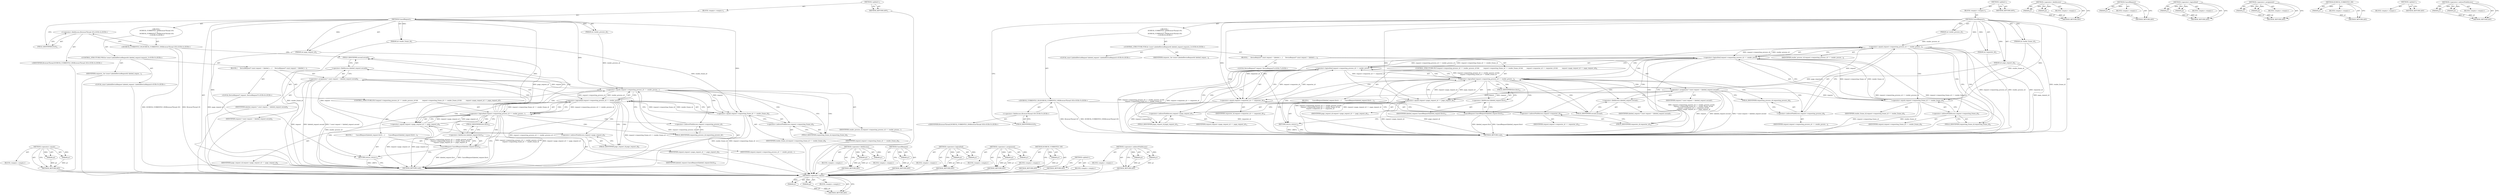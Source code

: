 digraph "&lt;operator&gt;.indirectFieldAccess" {
vulnerable_91 [label=<(METHOD,&lt;operator&gt;.equals)>];
vulnerable_92 [label=<(PARAM,p1)>];
vulnerable_93 [label=<(PARAM,p2)>];
vulnerable_94 [label=<(BLOCK,&lt;empty&gt;,&lt;empty&gt;)>];
vulnerable_95 [label=<(METHOD_RETURN,ANY)>];
vulnerable_6 [label=<(METHOD,&lt;global&gt;)<SUB>1</SUB>>];
vulnerable_7 [label=<(BLOCK,&lt;empty&gt;,&lt;empty&gt;)<SUB>1</SUB>>];
vulnerable_8 [label=<(METHOD,CancelRequest)<SUB>1</SUB>>];
vulnerable_9 [label=<(PARAM,int render_process_id)<SUB>1</SUB>>];
vulnerable_10 [label=<(PARAM,int render_frame_id)<SUB>2</SUB>>];
vulnerable_11 [label=<(PARAM,int page_request_id)<SUB>3</SUB>>];
vulnerable_12 [label="<(BLOCK,{
   DCHECK_CURRENTLY_ON(BrowserThread::IO);
  ...,{
   DCHECK_CURRENTLY_ON(BrowserThread::IO);
  ...)<SUB>3</SUB>>"];
vulnerable_13 [label="<(DCHECK_CURRENTLY_ON,DCHECK_CURRENTLY_ON(BrowserThread::IO))<SUB>4</SUB>>"];
vulnerable_14 [label="<(&lt;operator&gt;.fieldAccess,BrowserThread::IO)<SUB>4</SUB>>"];
vulnerable_15 [label="<(IDENTIFIER,BrowserThread,DCHECK_CURRENTLY_ON(BrowserThread::IO))<SUB>4</SUB>>"];
vulnerable_16 [label=<(FIELD_IDENTIFIER,IO,IO)<SUB>4</SUB>>];
vulnerable_17 [label="<(CONTROL_STRUCTURE,FOR,for (const LabeledDeviceRequest&amp; labeled_request:requests_))<SUB>5</SUB>>"];
vulnerable_18 [label=<(IDENTIFIER,requests_,for (const LabeledDeviceRequest&amp; labeled_reques...)<SUB>5</SUB>>];
vulnerable_19 [label="<(LOCAL,const LabeledDeviceRequest labeled_request: LabeledDeviceRequest)<SUB>5</SUB>>"];
vulnerable_20 [label=<(BLOCK,{
     DeviceRequest* const request = labeled_r...,{
     DeviceRequest* const request = labeled_r...)<SUB>5</SUB>>];
vulnerable_21 [label="<(LOCAL,DeviceRequest* request: DeviceRequest*)<SUB>6</SUB>>"];
vulnerable_22 [label=<(&lt;operator&gt;.assignment,* const request = labeled_request.second)<SUB>6</SUB>>];
vulnerable_23 [label=<(IDENTIFIER,request,* const request = labeled_request.second)<SUB>6</SUB>>];
vulnerable_24 [label=<(&lt;operator&gt;.fieldAccess,labeled_request.second)<SUB>6</SUB>>];
vulnerable_25 [label=<(IDENTIFIER,labeled_request,* const request = labeled_request.second)<SUB>6</SUB>>];
vulnerable_26 [label=<(FIELD_IDENTIFIER,second,second)<SUB>6</SUB>>];
vulnerable_27 [label=<(CONTROL_STRUCTURE,IF,if (request-&gt;requesting_process_id == render_process_id &amp;&amp;
         request-&gt;requesting_frame_id == render_frame_id &amp;&amp;
         request-&gt;page_request_id == page_request_id))<SUB>7</SUB>>];
vulnerable_28 [label=<(&lt;operator&gt;.logicalAnd,request-&gt;requesting_process_id == render_proces...)<SUB>7</SUB>>];
vulnerable_29 [label=<(&lt;operator&gt;.logicalAnd,request-&gt;requesting_process_id == render_proces...)<SUB>7</SUB>>];
vulnerable_30 [label=<(&lt;operator&gt;.equals,request-&gt;requesting_process_id == render_proces...)<SUB>7</SUB>>];
vulnerable_31 [label=<(&lt;operator&gt;.indirectFieldAccess,request-&gt;requesting_process_id)<SUB>7</SUB>>];
vulnerable_32 [label=<(IDENTIFIER,request,request-&gt;requesting_process_id == render_proces...)<SUB>7</SUB>>];
vulnerable_33 [label=<(FIELD_IDENTIFIER,requesting_process_id,requesting_process_id)<SUB>7</SUB>>];
vulnerable_34 [label=<(IDENTIFIER,render_process_id,request-&gt;requesting_process_id == render_proces...)<SUB>7</SUB>>];
vulnerable_35 [label=<(&lt;operator&gt;.equals,request-&gt;requesting_frame_id == render_frame_id)<SUB>8</SUB>>];
vulnerable_36 [label=<(&lt;operator&gt;.indirectFieldAccess,request-&gt;requesting_frame_id)<SUB>8</SUB>>];
vulnerable_37 [label=<(IDENTIFIER,request,request-&gt;requesting_frame_id == render_frame_id)<SUB>8</SUB>>];
vulnerable_38 [label=<(FIELD_IDENTIFIER,requesting_frame_id,requesting_frame_id)<SUB>8</SUB>>];
vulnerable_39 [label=<(IDENTIFIER,render_frame_id,request-&gt;requesting_frame_id == render_frame_id)<SUB>8</SUB>>];
vulnerable_40 [label=<(&lt;operator&gt;.equals,request-&gt;page_request_id == page_request_id)<SUB>9</SUB>>];
vulnerable_41 [label=<(&lt;operator&gt;.indirectFieldAccess,request-&gt;page_request_id)<SUB>9</SUB>>];
vulnerable_42 [label=<(IDENTIFIER,request,request-&gt;page_request_id == page_request_id)<SUB>9</SUB>>];
vulnerable_43 [label=<(FIELD_IDENTIFIER,page_request_id,page_request_id)<SUB>9</SUB>>];
vulnerable_44 [label=<(IDENTIFIER,page_request_id,request-&gt;page_request_id == page_request_id)<SUB>9</SUB>>];
vulnerable_45 [label=<(BLOCK,{
       CancelRequest(labeled_request.first);
...,{
       CancelRequest(labeled_request.first);
...)<SUB>9</SUB>>];
vulnerable_46 [label=<(CancelRequest,CancelRequest(labeled_request.first))<SUB>10</SUB>>];
vulnerable_47 [label=<(&lt;operator&gt;.fieldAccess,labeled_request.first)<SUB>10</SUB>>];
vulnerable_48 [label=<(IDENTIFIER,labeled_request,CancelRequest(labeled_request.first))<SUB>10</SUB>>];
vulnerable_49 [label=<(FIELD_IDENTIFIER,first,first)<SUB>10</SUB>>];
vulnerable_50 [label=<(RETURN,return;,return;)<SUB>11</SUB>>];
vulnerable_51 [label=<(METHOD_RETURN,void)<SUB>1</SUB>>];
vulnerable_53 [label=<(METHOD_RETURN,ANY)<SUB>1</SUB>>];
vulnerable_76 [label=<(METHOD,&lt;operator&gt;.fieldAccess)>];
vulnerable_77 [label=<(PARAM,p1)>];
vulnerable_78 [label=<(PARAM,p2)>];
vulnerable_79 [label=<(BLOCK,&lt;empty&gt;,&lt;empty&gt;)>];
vulnerable_80 [label=<(METHOD_RETURN,ANY)>];
vulnerable_101 [label=<(METHOD,CancelRequest)>];
vulnerable_102 [label=<(PARAM,p1)>];
vulnerable_103 [label=<(BLOCK,&lt;empty&gt;,&lt;empty&gt;)>];
vulnerable_104 [label=<(METHOD_RETURN,ANY)>];
vulnerable_86 [label=<(METHOD,&lt;operator&gt;.logicalAnd)>];
vulnerable_87 [label=<(PARAM,p1)>];
vulnerable_88 [label=<(PARAM,p2)>];
vulnerable_89 [label=<(BLOCK,&lt;empty&gt;,&lt;empty&gt;)>];
vulnerable_90 [label=<(METHOD_RETURN,ANY)>];
vulnerable_81 [label=<(METHOD,&lt;operator&gt;.assignment)>];
vulnerable_82 [label=<(PARAM,p1)>];
vulnerable_83 [label=<(PARAM,p2)>];
vulnerable_84 [label=<(BLOCK,&lt;empty&gt;,&lt;empty&gt;)>];
vulnerable_85 [label=<(METHOD_RETURN,ANY)>];
vulnerable_72 [label=<(METHOD,DCHECK_CURRENTLY_ON)>];
vulnerable_73 [label=<(PARAM,p1)>];
vulnerable_74 [label=<(BLOCK,&lt;empty&gt;,&lt;empty&gt;)>];
vulnerable_75 [label=<(METHOD_RETURN,ANY)>];
vulnerable_66 [label=<(METHOD,&lt;global&gt;)<SUB>1</SUB>>];
vulnerable_67 [label=<(BLOCK,&lt;empty&gt;,&lt;empty&gt;)>];
vulnerable_68 [label=<(METHOD_RETURN,ANY)>];
vulnerable_96 [label=<(METHOD,&lt;operator&gt;.indirectFieldAccess)>];
vulnerable_97 [label=<(PARAM,p1)>];
vulnerable_98 [label=<(PARAM,p2)>];
vulnerable_99 [label=<(BLOCK,&lt;empty&gt;,&lt;empty&gt;)>];
vulnerable_100 [label=<(METHOD_RETURN,ANY)>];
fixed_98 [label=<(METHOD,&lt;operator&gt;.equals)>];
fixed_99 [label=<(PARAM,p1)>];
fixed_100 [label=<(PARAM,p2)>];
fixed_101 [label=<(BLOCK,&lt;empty&gt;,&lt;empty&gt;)>];
fixed_102 [label=<(METHOD_RETURN,ANY)>];
fixed_6 [label=<(METHOD,&lt;global&gt;)<SUB>1</SUB>>];
fixed_7 [label=<(BLOCK,&lt;empty&gt;,&lt;empty&gt;)<SUB>1</SUB>>];
fixed_8 [label=<(METHOD,CancelRequest)<SUB>1</SUB>>];
fixed_9 [label=<(PARAM,int render_process_id)<SUB>1</SUB>>];
fixed_10 [label=<(PARAM,int render_frame_id)<SUB>2</SUB>>];
fixed_11 [label=<(PARAM,int requester_id)<SUB>3</SUB>>];
fixed_12 [label=<(PARAM,int page_request_id)<SUB>4</SUB>>];
fixed_13 [label="<(BLOCK,{
   DCHECK_CURRENTLY_ON(BrowserThread::IO);
  ...,{
   DCHECK_CURRENTLY_ON(BrowserThread::IO);
  ...)<SUB>4</SUB>>"];
fixed_14 [label="<(DCHECK_CURRENTLY_ON,DCHECK_CURRENTLY_ON(BrowserThread::IO))<SUB>5</SUB>>"];
fixed_15 [label="<(&lt;operator&gt;.fieldAccess,BrowserThread::IO)<SUB>5</SUB>>"];
fixed_16 [label="<(IDENTIFIER,BrowserThread,DCHECK_CURRENTLY_ON(BrowserThread::IO))<SUB>5</SUB>>"];
fixed_17 [label=<(FIELD_IDENTIFIER,IO,IO)<SUB>5</SUB>>];
fixed_18 [label="<(CONTROL_STRUCTURE,FOR,for (const LabeledDeviceRequest&amp; labeled_request:requests_))<SUB>6</SUB>>"];
fixed_19 [label=<(IDENTIFIER,requests_,for (const LabeledDeviceRequest&amp; labeled_reques...)<SUB>6</SUB>>];
fixed_20 [label="<(LOCAL,const LabeledDeviceRequest labeled_request: LabeledDeviceRequest)<SUB>6</SUB>>"];
fixed_21 [label=<(BLOCK,{
     DeviceRequest* const request = labeled_r...,{
     DeviceRequest* const request = labeled_r...)<SUB>6</SUB>>];
fixed_22 [label="<(LOCAL,DeviceRequest* request: DeviceRequest*)<SUB>7</SUB>>"];
fixed_23 [label=<(&lt;operator&gt;.assignment,* const request = labeled_request.second)<SUB>7</SUB>>];
fixed_24 [label=<(IDENTIFIER,request,* const request = labeled_request.second)<SUB>7</SUB>>];
fixed_25 [label=<(&lt;operator&gt;.fieldAccess,labeled_request.second)<SUB>7</SUB>>];
fixed_26 [label=<(IDENTIFIER,labeled_request,* const request = labeled_request.second)<SUB>7</SUB>>];
fixed_27 [label=<(FIELD_IDENTIFIER,second,second)<SUB>7</SUB>>];
fixed_28 [label=<(CONTROL_STRUCTURE,IF,if (request-&gt;requesting_process_id == render_process_id &amp;&amp;
         request-&gt;requesting_frame_id == render_frame_id &amp;&amp;
        request-&gt;requester_id == requester_id &amp;&amp;
         request-&gt;page_request_id == page_request_id))<SUB>8</SUB>>];
fixed_29 [label=<(&lt;operator&gt;.logicalAnd,request-&gt;requesting_process_id == render_proces...)<SUB>8</SUB>>];
fixed_30 [label=<(&lt;operator&gt;.logicalAnd,request-&gt;requesting_process_id == render_proces...)<SUB>8</SUB>>];
fixed_31 [label=<(&lt;operator&gt;.logicalAnd,request-&gt;requesting_process_id == render_proces...)<SUB>8</SUB>>];
fixed_32 [label=<(&lt;operator&gt;.equals,request-&gt;requesting_process_id == render_proces...)<SUB>8</SUB>>];
fixed_33 [label=<(&lt;operator&gt;.indirectFieldAccess,request-&gt;requesting_process_id)<SUB>8</SUB>>];
fixed_34 [label=<(IDENTIFIER,request,request-&gt;requesting_process_id == render_proces...)<SUB>8</SUB>>];
fixed_35 [label=<(FIELD_IDENTIFIER,requesting_process_id,requesting_process_id)<SUB>8</SUB>>];
fixed_36 [label=<(IDENTIFIER,render_process_id,request-&gt;requesting_process_id == render_proces...)<SUB>8</SUB>>];
fixed_37 [label=<(&lt;operator&gt;.equals,request-&gt;requesting_frame_id == render_frame_id)<SUB>9</SUB>>];
fixed_38 [label=<(&lt;operator&gt;.indirectFieldAccess,request-&gt;requesting_frame_id)<SUB>9</SUB>>];
fixed_39 [label=<(IDENTIFIER,request,request-&gt;requesting_frame_id == render_frame_id)<SUB>9</SUB>>];
fixed_40 [label=<(FIELD_IDENTIFIER,requesting_frame_id,requesting_frame_id)<SUB>9</SUB>>];
fixed_41 [label=<(IDENTIFIER,render_frame_id,request-&gt;requesting_frame_id == render_frame_id)<SUB>9</SUB>>];
fixed_42 [label=<(&lt;operator&gt;.equals,request-&gt;requester_id == requester_id)<SUB>10</SUB>>];
fixed_43 [label=<(&lt;operator&gt;.indirectFieldAccess,request-&gt;requester_id)<SUB>10</SUB>>];
fixed_44 [label=<(IDENTIFIER,request,request-&gt;requester_id == requester_id)<SUB>10</SUB>>];
fixed_45 [label=<(FIELD_IDENTIFIER,requester_id,requester_id)<SUB>10</SUB>>];
fixed_46 [label=<(IDENTIFIER,requester_id,request-&gt;requester_id == requester_id)<SUB>10</SUB>>];
fixed_47 [label=<(&lt;operator&gt;.equals,request-&gt;page_request_id == page_request_id)<SUB>11</SUB>>];
fixed_48 [label=<(&lt;operator&gt;.indirectFieldAccess,request-&gt;page_request_id)<SUB>11</SUB>>];
fixed_49 [label=<(IDENTIFIER,request,request-&gt;page_request_id == page_request_id)<SUB>11</SUB>>];
fixed_50 [label=<(FIELD_IDENTIFIER,page_request_id,page_request_id)<SUB>11</SUB>>];
fixed_51 [label=<(IDENTIFIER,page_request_id,request-&gt;page_request_id == page_request_id)<SUB>11</SUB>>];
fixed_52 [label=<(BLOCK,{
       CancelRequest(labeled_request.first);
...,{
       CancelRequest(labeled_request.first);
...)<SUB>11</SUB>>];
fixed_53 [label=<(CancelRequest,CancelRequest(labeled_request.first))<SUB>12</SUB>>];
fixed_54 [label=<(&lt;operator&gt;.fieldAccess,labeled_request.first)<SUB>12</SUB>>];
fixed_55 [label=<(IDENTIFIER,labeled_request,CancelRequest(labeled_request.first))<SUB>12</SUB>>];
fixed_56 [label=<(FIELD_IDENTIFIER,first,first)<SUB>12</SUB>>];
fixed_57 [label=<(RETURN,return;,return;)<SUB>13</SUB>>];
fixed_58 [label=<(METHOD_RETURN,void)<SUB>1</SUB>>];
fixed_60 [label=<(METHOD_RETURN,ANY)<SUB>1</SUB>>];
fixed_83 [label=<(METHOD,&lt;operator&gt;.fieldAccess)>];
fixed_84 [label=<(PARAM,p1)>];
fixed_85 [label=<(PARAM,p2)>];
fixed_86 [label=<(BLOCK,&lt;empty&gt;,&lt;empty&gt;)>];
fixed_87 [label=<(METHOD_RETURN,ANY)>];
fixed_108 [label=<(METHOD,CancelRequest)>];
fixed_109 [label=<(PARAM,p1)>];
fixed_110 [label=<(BLOCK,&lt;empty&gt;,&lt;empty&gt;)>];
fixed_111 [label=<(METHOD_RETURN,ANY)>];
fixed_93 [label=<(METHOD,&lt;operator&gt;.logicalAnd)>];
fixed_94 [label=<(PARAM,p1)>];
fixed_95 [label=<(PARAM,p2)>];
fixed_96 [label=<(BLOCK,&lt;empty&gt;,&lt;empty&gt;)>];
fixed_97 [label=<(METHOD_RETURN,ANY)>];
fixed_88 [label=<(METHOD,&lt;operator&gt;.assignment)>];
fixed_89 [label=<(PARAM,p1)>];
fixed_90 [label=<(PARAM,p2)>];
fixed_91 [label=<(BLOCK,&lt;empty&gt;,&lt;empty&gt;)>];
fixed_92 [label=<(METHOD_RETURN,ANY)>];
fixed_79 [label=<(METHOD,DCHECK_CURRENTLY_ON)>];
fixed_80 [label=<(PARAM,p1)>];
fixed_81 [label=<(BLOCK,&lt;empty&gt;,&lt;empty&gt;)>];
fixed_82 [label=<(METHOD_RETURN,ANY)>];
fixed_73 [label=<(METHOD,&lt;global&gt;)<SUB>1</SUB>>];
fixed_74 [label=<(BLOCK,&lt;empty&gt;,&lt;empty&gt;)>];
fixed_75 [label=<(METHOD_RETURN,ANY)>];
fixed_103 [label=<(METHOD,&lt;operator&gt;.indirectFieldAccess)>];
fixed_104 [label=<(PARAM,p1)>];
fixed_105 [label=<(PARAM,p2)>];
fixed_106 [label=<(BLOCK,&lt;empty&gt;,&lt;empty&gt;)>];
fixed_107 [label=<(METHOD_RETURN,ANY)>];
vulnerable_91 -> vulnerable_92  [key=0, label="AST: "];
vulnerable_91 -> vulnerable_92  [key=1, label="DDG: "];
vulnerable_91 -> vulnerable_94  [key=0, label="AST: "];
vulnerable_91 -> vulnerable_93  [key=0, label="AST: "];
vulnerable_91 -> vulnerable_93  [key=1, label="DDG: "];
vulnerable_91 -> vulnerable_95  [key=0, label="AST: "];
vulnerable_91 -> vulnerable_95  [key=1, label="CFG: "];
vulnerable_92 -> vulnerable_95  [key=0, label="DDG: p1"];
vulnerable_93 -> vulnerable_95  [key=0, label="DDG: p2"];
vulnerable_94 -> fixed_98  [key=0];
vulnerable_95 -> fixed_98  [key=0];
vulnerable_6 -> vulnerable_7  [key=0, label="AST: "];
vulnerable_6 -> vulnerable_53  [key=0, label="AST: "];
vulnerable_6 -> vulnerable_53  [key=1, label="CFG: "];
vulnerable_7 -> vulnerable_8  [key=0, label="AST: "];
vulnerable_8 -> vulnerable_9  [key=0, label="AST: "];
vulnerable_8 -> vulnerable_9  [key=1, label="DDG: "];
vulnerable_8 -> vulnerable_10  [key=0, label="AST: "];
vulnerable_8 -> vulnerable_10  [key=1, label="DDG: "];
vulnerable_8 -> vulnerable_11  [key=0, label="AST: "];
vulnerable_8 -> vulnerable_11  [key=1, label="DDG: "];
vulnerable_8 -> vulnerable_12  [key=0, label="AST: "];
vulnerable_8 -> vulnerable_51  [key=0, label="AST: "];
vulnerable_8 -> vulnerable_16  [key=0, label="CFG: "];
vulnerable_8 -> vulnerable_50  [key=0, label="DDG: "];
vulnerable_8 -> vulnerable_40  [key=0, label="DDG: "];
vulnerable_8 -> vulnerable_30  [key=0, label="DDG: "];
vulnerable_8 -> vulnerable_35  [key=0, label="DDG: "];
vulnerable_9 -> vulnerable_30  [key=0, label="DDG: render_process_id"];
vulnerable_10 -> vulnerable_51  [key=0, label="DDG: render_frame_id"];
vulnerable_10 -> vulnerable_35  [key=0, label="DDG: render_frame_id"];
vulnerable_11 -> vulnerable_51  [key=0, label="DDG: page_request_id"];
vulnerable_11 -> vulnerable_40  [key=0, label="DDG: page_request_id"];
vulnerable_12 -> vulnerable_13  [key=0, label="AST: "];
vulnerable_12 -> vulnerable_17  [key=0, label="AST: "];
vulnerable_13 -> vulnerable_14  [key=0, label="AST: "];
vulnerable_13 -> vulnerable_26  [key=0, label="CFG: "];
vulnerable_13 -> vulnerable_51  [key=0, label="DDG: BrowserThread::IO"];
vulnerable_13 -> vulnerable_51  [key=1, label="DDG: DCHECK_CURRENTLY_ON(BrowserThread::IO)"];
vulnerable_14 -> vulnerable_15  [key=0, label="AST: "];
vulnerable_14 -> vulnerable_16  [key=0, label="AST: "];
vulnerable_14 -> vulnerable_13  [key=0, label="CFG: "];
vulnerable_15 -> fixed_98  [key=0];
vulnerable_16 -> vulnerable_14  [key=0, label="CFG: "];
vulnerable_17 -> vulnerable_18  [key=0, label="AST: "];
vulnerable_17 -> vulnerable_19  [key=0, label="AST: "];
vulnerable_17 -> vulnerable_20  [key=0, label="AST: "];
vulnerable_18 -> fixed_98  [key=0];
vulnerable_19 -> fixed_98  [key=0];
vulnerable_20 -> vulnerable_21  [key=0, label="AST: "];
vulnerable_20 -> vulnerable_22  [key=0, label="AST: "];
vulnerable_20 -> vulnerable_27  [key=0, label="AST: "];
vulnerable_21 -> fixed_98  [key=0];
vulnerable_22 -> vulnerable_23  [key=0, label="AST: "];
vulnerable_22 -> vulnerable_24  [key=0, label="AST: "];
vulnerable_22 -> vulnerable_33  [key=0, label="CFG: "];
vulnerable_22 -> vulnerable_51  [key=0, label="DDG: request"];
vulnerable_22 -> vulnerable_51  [key=1, label="DDG: labeled_request.second"];
vulnerable_22 -> vulnerable_51  [key=2, label="DDG: * const request = labeled_request.second"];
vulnerable_22 -> vulnerable_40  [key=0, label="DDG: request"];
vulnerable_22 -> vulnerable_30  [key=0, label="DDG: request"];
vulnerable_22 -> vulnerable_35  [key=0, label="DDG: request"];
vulnerable_23 -> fixed_98  [key=0];
vulnerable_24 -> vulnerable_25  [key=0, label="AST: "];
vulnerable_24 -> vulnerable_26  [key=0, label="AST: "];
vulnerable_24 -> vulnerable_22  [key=0, label="CFG: "];
vulnerable_25 -> fixed_98  [key=0];
vulnerable_26 -> vulnerable_24  [key=0, label="CFG: "];
vulnerable_27 -> vulnerable_28  [key=0, label="AST: "];
vulnerable_27 -> vulnerable_45  [key=0, label="AST: "];
vulnerable_28 -> vulnerable_29  [key=0, label="AST: "];
vulnerable_28 -> vulnerable_29  [key=1, label="CDG: "];
vulnerable_28 -> vulnerable_40  [key=0, label="AST: "];
vulnerable_28 -> vulnerable_51  [key=0, label="CFG: "];
vulnerable_28 -> vulnerable_51  [key=1, label="DDG: request-&gt;requesting_process_id == render_process_id &amp;&amp;
         request-&gt;requesting_frame_id == render_frame_id"];
vulnerable_28 -> vulnerable_51  [key=2, label="DDG: request-&gt;page_request_id == page_request_id"];
vulnerable_28 -> vulnerable_51  [key=3, label="DDG: request-&gt;requesting_process_id == render_process_id &amp;&amp;
         request-&gt;requesting_frame_id == render_frame_id &amp;&amp;
         request-&gt;page_request_id == page_request_id"];
vulnerable_28 -> vulnerable_26  [key=0, label="CFG: "];
vulnerable_28 -> vulnerable_26  [key=1, label="CDG: "];
vulnerable_28 -> vulnerable_49  [key=0, label="CFG: "];
vulnerable_28 -> vulnerable_49  [key=1, label="CDG: "];
vulnerable_28 -> vulnerable_24  [key=0, label="CDG: "];
vulnerable_28 -> vulnerable_47  [key=0, label="CDG: "];
vulnerable_28 -> vulnerable_30  [key=0, label="CDG: "];
vulnerable_28 -> vulnerable_33  [key=0, label="CDG: "];
vulnerable_28 -> vulnerable_28  [key=0, label="CDG: "];
vulnerable_28 -> vulnerable_46  [key=0, label="CDG: "];
vulnerable_28 -> vulnerable_22  [key=0, label="CDG: "];
vulnerable_28 -> vulnerable_50  [key=0, label="CDG: "];
vulnerable_28 -> vulnerable_31  [key=0, label="CDG: "];
vulnerable_29 -> vulnerable_30  [key=0, label="AST: "];
vulnerable_29 -> vulnerable_35  [key=0, label="AST: "];
vulnerable_29 -> vulnerable_28  [key=0, label="CFG: "];
vulnerable_29 -> vulnerable_28  [key=1, label="DDG: request-&gt;requesting_process_id == render_process_id"];
vulnerable_29 -> vulnerable_28  [key=2, label="DDG: request-&gt;requesting_frame_id == render_frame_id"];
vulnerable_29 -> vulnerable_43  [key=0, label="CFG: "];
vulnerable_29 -> vulnerable_43  [key=1, label="CDG: "];
vulnerable_29 -> vulnerable_51  [key=0, label="DDG: request-&gt;requesting_process_id == render_process_id"];
vulnerable_29 -> vulnerable_51  [key=1, label="DDG: request-&gt;requesting_frame_id == render_frame_id"];
vulnerable_29 -> vulnerable_41  [key=0, label="CDG: "];
vulnerable_29 -> vulnerable_40  [key=0, label="CDG: "];
vulnerable_30 -> vulnerable_31  [key=0, label="AST: "];
vulnerable_30 -> vulnerable_34  [key=0, label="AST: "];
vulnerable_30 -> vulnerable_29  [key=0, label="CFG: "];
vulnerable_30 -> vulnerable_29  [key=1, label="DDG: request-&gt;requesting_process_id"];
vulnerable_30 -> vulnerable_29  [key=2, label="DDG: render_process_id"];
vulnerable_30 -> vulnerable_38  [key=0, label="CFG: "];
vulnerable_30 -> vulnerable_38  [key=1, label="CDG: "];
vulnerable_30 -> vulnerable_51  [key=0, label="DDG: request-&gt;requesting_process_id"];
vulnerable_30 -> vulnerable_51  [key=1, label="DDG: render_process_id"];
vulnerable_30 -> vulnerable_36  [key=0, label="CDG: "];
vulnerable_30 -> vulnerable_35  [key=0, label="CDG: "];
vulnerable_31 -> vulnerable_32  [key=0, label="AST: "];
vulnerable_31 -> vulnerable_33  [key=0, label="AST: "];
vulnerable_31 -> vulnerable_30  [key=0, label="CFG: "];
vulnerable_32 -> fixed_98  [key=0];
vulnerable_33 -> vulnerable_31  [key=0, label="CFG: "];
vulnerable_34 -> fixed_98  [key=0];
vulnerable_35 -> vulnerable_36  [key=0, label="AST: "];
vulnerable_35 -> vulnerable_39  [key=0, label="AST: "];
vulnerable_35 -> vulnerable_29  [key=0, label="CFG: "];
vulnerable_35 -> vulnerable_29  [key=1, label="DDG: request-&gt;requesting_frame_id"];
vulnerable_35 -> vulnerable_29  [key=2, label="DDG: render_frame_id"];
vulnerable_35 -> vulnerable_51  [key=0, label="DDG: request-&gt;requesting_frame_id"];
vulnerable_35 -> vulnerable_51  [key=1, label="DDG: render_frame_id"];
vulnerable_36 -> vulnerable_37  [key=0, label="AST: "];
vulnerable_36 -> vulnerable_38  [key=0, label="AST: "];
vulnerable_36 -> vulnerable_35  [key=0, label="CFG: "];
vulnerable_37 -> fixed_98  [key=0];
vulnerable_38 -> vulnerable_36  [key=0, label="CFG: "];
vulnerable_39 -> fixed_98  [key=0];
vulnerable_40 -> vulnerable_41  [key=0, label="AST: "];
vulnerable_40 -> vulnerable_44  [key=0, label="AST: "];
vulnerable_40 -> vulnerable_28  [key=0, label="CFG: "];
vulnerable_40 -> vulnerable_28  [key=1, label="DDG: request-&gt;page_request_id"];
vulnerable_40 -> vulnerable_28  [key=2, label="DDG: page_request_id"];
vulnerable_40 -> vulnerable_51  [key=0, label="DDG: request-&gt;page_request_id"];
vulnerable_40 -> vulnerable_51  [key=1, label="DDG: page_request_id"];
vulnerable_41 -> vulnerable_42  [key=0, label="AST: "];
vulnerable_41 -> vulnerable_43  [key=0, label="AST: "];
vulnerable_41 -> vulnerable_40  [key=0, label="CFG: "];
vulnerable_42 -> fixed_98  [key=0];
vulnerable_43 -> vulnerable_41  [key=0, label="CFG: "];
vulnerable_44 -> fixed_98  [key=0];
vulnerable_45 -> vulnerable_46  [key=0, label="AST: "];
vulnerable_45 -> vulnerable_50  [key=0, label="AST: "];
vulnerable_46 -> vulnerable_47  [key=0, label="AST: "];
vulnerable_46 -> vulnerable_50  [key=0, label="CFG: "];
vulnerable_46 -> vulnerable_51  [key=0, label="DDG: labeled_request.first"];
vulnerable_46 -> vulnerable_51  [key=1, label="DDG: CancelRequest(labeled_request.first)"];
vulnerable_47 -> vulnerable_48  [key=0, label="AST: "];
vulnerable_47 -> vulnerable_49  [key=0, label="AST: "];
vulnerable_47 -> vulnerable_46  [key=0, label="CFG: "];
vulnerable_48 -> fixed_98  [key=0];
vulnerable_49 -> vulnerable_47  [key=0, label="CFG: "];
vulnerable_50 -> vulnerable_51  [key=0, label="CFG: "];
vulnerable_50 -> vulnerable_51  [key=1, label="DDG: &lt;RET&gt;"];
vulnerable_51 -> fixed_98  [key=0];
vulnerable_53 -> fixed_98  [key=0];
vulnerable_76 -> vulnerable_77  [key=0, label="AST: "];
vulnerable_76 -> vulnerable_77  [key=1, label="DDG: "];
vulnerable_76 -> vulnerable_79  [key=0, label="AST: "];
vulnerable_76 -> vulnerable_78  [key=0, label="AST: "];
vulnerable_76 -> vulnerable_78  [key=1, label="DDG: "];
vulnerable_76 -> vulnerable_80  [key=0, label="AST: "];
vulnerable_76 -> vulnerable_80  [key=1, label="CFG: "];
vulnerable_77 -> vulnerable_80  [key=0, label="DDG: p1"];
vulnerable_78 -> vulnerable_80  [key=0, label="DDG: p2"];
vulnerable_79 -> fixed_98  [key=0];
vulnerable_80 -> fixed_98  [key=0];
vulnerable_101 -> vulnerable_102  [key=0, label="AST: "];
vulnerable_101 -> vulnerable_102  [key=1, label="DDG: "];
vulnerable_101 -> vulnerable_103  [key=0, label="AST: "];
vulnerable_101 -> vulnerable_104  [key=0, label="AST: "];
vulnerable_101 -> vulnerable_104  [key=1, label="CFG: "];
vulnerable_102 -> vulnerable_104  [key=0, label="DDG: p1"];
vulnerable_103 -> fixed_98  [key=0];
vulnerable_104 -> fixed_98  [key=0];
vulnerable_86 -> vulnerable_87  [key=0, label="AST: "];
vulnerable_86 -> vulnerable_87  [key=1, label="DDG: "];
vulnerable_86 -> vulnerable_89  [key=0, label="AST: "];
vulnerable_86 -> vulnerable_88  [key=0, label="AST: "];
vulnerable_86 -> vulnerable_88  [key=1, label="DDG: "];
vulnerable_86 -> vulnerable_90  [key=0, label="AST: "];
vulnerable_86 -> vulnerable_90  [key=1, label="CFG: "];
vulnerable_87 -> vulnerable_90  [key=0, label="DDG: p1"];
vulnerable_88 -> vulnerable_90  [key=0, label="DDG: p2"];
vulnerable_89 -> fixed_98  [key=0];
vulnerable_90 -> fixed_98  [key=0];
vulnerable_81 -> vulnerable_82  [key=0, label="AST: "];
vulnerable_81 -> vulnerable_82  [key=1, label="DDG: "];
vulnerable_81 -> vulnerable_84  [key=0, label="AST: "];
vulnerable_81 -> vulnerable_83  [key=0, label="AST: "];
vulnerable_81 -> vulnerable_83  [key=1, label="DDG: "];
vulnerable_81 -> vulnerable_85  [key=0, label="AST: "];
vulnerable_81 -> vulnerable_85  [key=1, label="CFG: "];
vulnerable_82 -> vulnerable_85  [key=0, label="DDG: p1"];
vulnerable_83 -> vulnerable_85  [key=0, label="DDG: p2"];
vulnerable_84 -> fixed_98  [key=0];
vulnerable_85 -> fixed_98  [key=0];
vulnerable_72 -> vulnerable_73  [key=0, label="AST: "];
vulnerable_72 -> vulnerable_73  [key=1, label="DDG: "];
vulnerable_72 -> vulnerable_74  [key=0, label="AST: "];
vulnerable_72 -> vulnerable_75  [key=0, label="AST: "];
vulnerable_72 -> vulnerable_75  [key=1, label="CFG: "];
vulnerable_73 -> vulnerable_75  [key=0, label="DDG: p1"];
vulnerable_74 -> fixed_98  [key=0];
vulnerable_75 -> fixed_98  [key=0];
vulnerable_66 -> vulnerable_67  [key=0, label="AST: "];
vulnerable_66 -> vulnerable_68  [key=0, label="AST: "];
vulnerable_66 -> vulnerable_68  [key=1, label="CFG: "];
vulnerable_67 -> fixed_98  [key=0];
vulnerable_68 -> fixed_98  [key=0];
vulnerable_96 -> vulnerable_97  [key=0, label="AST: "];
vulnerable_96 -> vulnerable_97  [key=1, label="DDG: "];
vulnerable_96 -> vulnerable_99  [key=0, label="AST: "];
vulnerable_96 -> vulnerable_98  [key=0, label="AST: "];
vulnerable_96 -> vulnerable_98  [key=1, label="DDG: "];
vulnerable_96 -> vulnerable_100  [key=0, label="AST: "];
vulnerable_96 -> vulnerable_100  [key=1, label="CFG: "];
vulnerable_97 -> vulnerable_100  [key=0, label="DDG: p1"];
vulnerable_98 -> vulnerable_100  [key=0, label="DDG: p2"];
vulnerable_99 -> fixed_98  [key=0];
vulnerable_100 -> fixed_98  [key=0];
fixed_98 -> fixed_99  [key=0, label="AST: "];
fixed_98 -> fixed_99  [key=1, label="DDG: "];
fixed_98 -> fixed_101  [key=0, label="AST: "];
fixed_98 -> fixed_100  [key=0, label="AST: "];
fixed_98 -> fixed_100  [key=1, label="DDG: "];
fixed_98 -> fixed_102  [key=0, label="AST: "];
fixed_98 -> fixed_102  [key=1, label="CFG: "];
fixed_99 -> fixed_102  [key=0, label="DDG: p1"];
fixed_100 -> fixed_102  [key=0, label="DDG: p2"];
fixed_6 -> fixed_7  [key=0, label="AST: "];
fixed_6 -> fixed_60  [key=0, label="AST: "];
fixed_6 -> fixed_60  [key=1, label="CFG: "];
fixed_7 -> fixed_8  [key=0, label="AST: "];
fixed_8 -> fixed_9  [key=0, label="AST: "];
fixed_8 -> fixed_9  [key=1, label="DDG: "];
fixed_8 -> fixed_10  [key=0, label="AST: "];
fixed_8 -> fixed_10  [key=1, label="DDG: "];
fixed_8 -> fixed_11  [key=0, label="AST: "];
fixed_8 -> fixed_11  [key=1, label="DDG: "];
fixed_8 -> fixed_12  [key=0, label="AST: "];
fixed_8 -> fixed_12  [key=1, label="DDG: "];
fixed_8 -> fixed_13  [key=0, label="AST: "];
fixed_8 -> fixed_58  [key=0, label="AST: "];
fixed_8 -> fixed_17  [key=0, label="CFG: "];
fixed_8 -> fixed_57  [key=0, label="DDG: "];
fixed_8 -> fixed_47  [key=0, label="DDG: "];
fixed_8 -> fixed_42  [key=0, label="DDG: "];
fixed_8 -> fixed_32  [key=0, label="DDG: "];
fixed_8 -> fixed_37  [key=0, label="DDG: "];
fixed_9 -> fixed_32  [key=0, label="DDG: render_process_id"];
fixed_10 -> fixed_58  [key=0, label="DDG: render_frame_id"];
fixed_10 -> fixed_37  [key=0, label="DDG: render_frame_id"];
fixed_11 -> fixed_58  [key=0, label="DDG: requester_id"];
fixed_11 -> fixed_42  [key=0, label="DDG: requester_id"];
fixed_12 -> fixed_58  [key=0, label="DDG: page_request_id"];
fixed_12 -> fixed_47  [key=0, label="DDG: page_request_id"];
fixed_13 -> fixed_14  [key=0, label="AST: "];
fixed_13 -> fixed_18  [key=0, label="AST: "];
fixed_14 -> fixed_15  [key=0, label="AST: "];
fixed_14 -> fixed_27  [key=0, label="CFG: "];
fixed_14 -> fixed_58  [key=0, label="DDG: BrowserThread::IO"];
fixed_14 -> fixed_58  [key=1, label="DDG: DCHECK_CURRENTLY_ON(BrowserThread::IO)"];
fixed_15 -> fixed_16  [key=0, label="AST: "];
fixed_15 -> fixed_17  [key=0, label="AST: "];
fixed_15 -> fixed_14  [key=0, label="CFG: "];
fixed_17 -> fixed_15  [key=0, label="CFG: "];
fixed_18 -> fixed_19  [key=0, label="AST: "];
fixed_18 -> fixed_20  [key=0, label="AST: "];
fixed_18 -> fixed_21  [key=0, label="AST: "];
fixed_21 -> fixed_22  [key=0, label="AST: "];
fixed_21 -> fixed_23  [key=0, label="AST: "];
fixed_21 -> fixed_28  [key=0, label="AST: "];
fixed_23 -> fixed_24  [key=0, label="AST: "];
fixed_23 -> fixed_25  [key=0, label="AST: "];
fixed_23 -> fixed_35  [key=0, label="CFG: "];
fixed_23 -> fixed_58  [key=0, label="DDG: request"];
fixed_23 -> fixed_58  [key=1, label="DDG: labeled_request.second"];
fixed_23 -> fixed_58  [key=2, label="DDG: * const request = labeled_request.second"];
fixed_23 -> fixed_47  [key=0, label="DDG: request"];
fixed_23 -> fixed_42  [key=0, label="DDG: request"];
fixed_23 -> fixed_32  [key=0, label="DDG: request"];
fixed_23 -> fixed_37  [key=0, label="DDG: request"];
fixed_25 -> fixed_26  [key=0, label="AST: "];
fixed_25 -> fixed_27  [key=0, label="AST: "];
fixed_25 -> fixed_23  [key=0, label="CFG: "];
fixed_27 -> fixed_25  [key=0, label="CFG: "];
fixed_28 -> fixed_29  [key=0, label="AST: "];
fixed_28 -> fixed_52  [key=0, label="AST: "];
fixed_29 -> fixed_30  [key=0, label="AST: "];
fixed_29 -> fixed_30  [key=1, label="CDG: "];
fixed_29 -> fixed_47  [key=0, label="AST: "];
fixed_29 -> fixed_58  [key=0, label="CFG: "];
fixed_29 -> fixed_58  [key=1, label="DDG: request-&gt;requesting_process_id == render_process_id &amp;&amp;
         request-&gt;requesting_frame_id == render_frame_id &amp;&amp;
        request-&gt;requester_id == requester_id"];
fixed_29 -> fixed_58  [key=2, label="DDG: request-&gt;page_request_id == page_request_id"];
fixed_29 -> fixed_58  [key=3, label="DDG: request-&gt;requesting_process_id == render_process_id &amp;&amp;
         request-&gt;requesting_frame_id == render_frame_id &amp;&amp;
        request-&gt;requester_id == requester_id &amp;&amp;
         request-&gt;page_request_id == page_request_id"];
fixed_29 -> fixed_27  [key=0, label="CFG: "];
fixed_29 -> fixed_27  [key=1, label="CDG: "];
fixed_29 -> fixed_56  [key=0, label="CFG: "];
fixed_29 -> fixed_56  [key=1, label="CDG: "];
fixed_29 -> fixed_32  [key=0, label="CDG: "];
fixed_29 -> fixed_33  [key=0, label="CDG: "];
fixed_29 -> fixed_23  [key=0, label="CDG: "];
fixed_29 -> fixed_57  [key=0, label="CDG: "];
fixed_29 -> fixed_53  [key=0, label="CDG: "];
fixed_29 -> fixed_25  [key=0, label="CDG: "];
fixed_29 -> fixed_29  [key=0, label="CDG: "];
fixed_29 -> fixed_35  [key=0, label="CDG: "];
fixed_29 -> fixed_54  [key=0, label="CDG: "];
fixed_29 -> fixed_31  [key=0, label="CDG: "];
fixed_30 -> fixed_31  [key=0, label="AST: "];
fixed_30 -> fixed_42  [key=0, label="AST: "];
fixed_30 -> fixed_29  [key=0, label="CFG: "];
fixed_30 -> fixed_29  [key=1, label="DDG: request-&gt;requesting_process_id == render_process_id &amp;&amp;
         request-&gt;requesting_frame_id == render_frame_id"];
fixed_30 -> fixed_29  [key=2, label="DDG: request-&gt;requester_id == requester_id"];
fixed_30 -> fixed_50  [key=0, label="CFG: "];
fixed_30 -> fixed_50  [key=1, label="CDG: "];
fixed_30 -> fixed_58  [key=0, label="DDG: request-&gt;requesting_process_id == render_process_id &amp;&amp;
         request-&gt;requesting_frame_id == render_frame_id"];
fixed_30 -> fixed_58  [key=1, label="DDG: request-&gt;requester_id == requester_id"];
fixed_30 -> fixed_47  [key=0, label="CDG: "];
fixed_30 -> fixed_48  [key=0, label="CDG: "];
fixed_31 -> fixed_32  [key=0, label="AST: "];
fixed_31 -> fixed_37  [key=0, label="AST: "];
fixed_31 -> fixed_30  [key=0, label="CFG: "];
fixed_31 -> fixed_30  [key=1, label="DDG: request-&gt;requesting_process_id == render_process_id"];
fixed_31 -> fixed_30  [key=2, label="DDG: request-&gt;requesting_frame_id == render_frame_id"];
fixed_31 -> fixed_45  [key=0, label="CFG: "];
fixed_31 -> fixed_45  [key=1, label="CDG: "];
fixed_31 -> fixed_58  [key=0, label="DDG: request-&gt;requesting_process_id == render_process_id"];
fixed_31 -> fixed_58  [key=1, label="DDG: request-&gt;requesting_frame_id == render_frame_id"];
fixed_31 -> fixed_42  [key=0, label="CDG: "];
fixed_31 -> fixed_43  [key=0, label="CDG: "];
fixed_32 -> fixed_33  [key=0, label="AST: "];
fixed_32 -> fixed_36  [key=0, label="AST: "];
fixed_32 -> fixed_31  [key=0, label="CFG: "];
fixed_32 -> fixed_31  [key=1, label="DDG: request-&gt;requesting_process_id"];
fixed_32 -> fixed_31  [key=2, label="DDG: render_process_id"];
fixed_32 -> fixed_40  [key=0, label="CFG: "];
fixed_32 -> fixed_40  [key=1, label="CDG: "];
fixed_32 -> fixed_58  [key=0, label="DDG: request-&gt;requesting_process_id"];
fixed_32 -> fixed_58  [key=1, label="DDG: render_process_id"];
fixed_32 -> fixed_37  [key=0, label="CDG: "];
fixed_32 -> fixed_38  [key=0, label="CDG: "];
fixed_33 -> fixed_34  [key=0, label="AST: "];
fixed_33 -> fixed_35  [key=0, label="AST: "];
fixed_33 -> fixed_32  [key=0, label="CFG: "];
fixed_35 -> fixed_33  [key=0, label="CFG: "];
fixed_37 -> fixed_38  [key=0, label="AST: "];
fixed_37 -> fixed_41  [key=0, label="AST: "];
fixed_37 -> fixed_31  [key=0, label="CFG: "];
fixed_37 -> fixed_31  [key=1, label="DDG: request-&gt;requesting_frame_id"];
fixed_37 -> fixed_31  [key=2, label="DDG: render_frame_id"];
fixed_37 -> fixed_58  [key=0, label="DDG: request-&gt;requesting_frame_id"];
fixed_37 -> fixed_58  [key=1, label="DDG: render_frame_id"];
fixed_38 -> fixed_39  [key=0, label="AST: "];
fixed_38 -> fixed_40  [key=0, label="AST: "];
fixed_38 -> fixed_37  [key=0, label="CFG: "];
fixed_40 -> fixed_38  [key=0, label="CFG: "];
fixed_42 -> fixed_43  [key=0, label="AST: "];
fixed_42 -> fixed_46  [key=0, label="AST: "];
fixed_42 -> fixed_30  [key=0, label="CFG: "];
fixed_42 -> fixed_30  [key=1, label="DDG: request-&gt;requester_id"];
fixed_42 -> fixed_30  [key=2, label="DDG: requester_id"];
fixed_42 -> fixed_58  [key=0, label="DDG: request-&gt;requester_id"];
fixed_42 -> fixed_58  [key=1, label="DDG: requester_id"];
fixed_43 -> fixed_44  [key=0, label="AST: "];
fixed_43 -> fixed_45  [key=0, label="AST: "];
fixed_43 -> fixed_42  [key=0, label="CFG: "];
fixed_45 -> fixed_43  [key=0, label="CFG: "];
fixed_47 -> fixed_48  [key=0, label="AST: "];
fixed_47 -> fixed_51  [key=0, label="AST: "];
fixed_47 -> fixed_29  [key=0, label="CFG: "];
fixed_47 -> fixed_29  [key=1, label="DDG: request-&gt;page_request_id"];
fixed_47 -> fixed_29  [key=2, label="DDG: page_request_id"];
fixed_47 -> fixed_58  [key=0, label="DDG: request-&gt;page_request_id"];
fixed_47 -> fixed_58  [key=1, label="DDG: page_request_id"];
fixed_48 -> fixed_49  [key=0, label="AST: "];
fixed_48 -> fixed_50  [key=0, label="AST: "];
fixed_48 -> fixed_47  [key=0, label="CFG: "];
fixed_50 -> fixed_48  [key=0, label="CFG: "];
fixed_52 -> fixed_53  [key=0, label="AST: "];
fixed_52 -> fixed_57  [key=0, label="AST: "];
fixed_53 -> fixed_54  [key=0, label="AST: "];
fixed_53 -> fixed_57  [key=0, label="CFG: "];
fixed_53 -> fixed_58  [key=0, label="DDG: labeled_request.first"];
fixed_53 -> fixed_58  [key=1, label="DDG: CancelRequest(labeled_request.first)"];
fixed_54 -> fixed_55  [key=0, label="AST: "];
fixed_54 -> fixed_56  [key=0, label="AST: "];
fixed_54 -> fixed_53  [key=0, label="CFG: "];
fixed_56 -> fixed_54  [key=0, label="CFG: "];
fixed_57 -> fixed_58  [key=0, label="CFG: "];
fixed_57 -> fixed_58  [key=1, label="DDG: &lt;RET&gt;"];
fixed_83 -> fixed_84  [key=0, label="AST: "];
fixed_83 -> fixed_84  [key=1, label="DDG: "];
fixed_83 -> fixed_86  [key=0, label="AST: "];
fixed_83 -> fixed_85  [key=0, label="AST: "];
fixed_83 -> fixed_85  [key=1, label="DDG: "];
fixed_83 -> fixed_87  [key=0, label="AST: "];
fixed_83 -> fixed_87  [key=1, label="CFG: "];
fixed_84 -> fixed_87  [key=0, label="DDG: p1"];
fixed_85 -> fixed_87  [key=0, label="DDG: p2"];
fixed_108 -> fixed_109  [key=0, label="AST: "];
fixed_108 -> fixed_109  [key=1, label="DDG: "];
fixed_108 -> fixed_110  [key=0, label="AST: "];
fixed_108 -> fixed_111  [key=0, label="AST: "];
fixed_108 -> fixed_111  [key=1, label="CFG: "];
fixed_109 -> fixed_111  [key=0, label="DDG: p1"];
fixed_93 -> fixed_94  [key=0, label="AST: "];
fixed_93 -> fixed_94  [key=1, label="DDG: "];
fixed_93 -> fixed_96  [key=0, label="AST: "];
fixed_93 -> fixed_95  [key=0, label="AST: "];
fixed_93 -> fixed_95  [key=1, label="DDG: "];
fixed_93 -> fixed_97  [key=0, label="AST: "];
fixed_93 -> fixed_97  [key=1, label="CFG: "];
fixed_94 -> fixed_97  [key=0, label="DDG: p1"];
fixed_95 -> fixed_97  [key=0, label="DDG: p2"];
fixed_88 -> fixed_89  [key=0, label="AST: "];
fixed_88 -> fixed_89  [key=1, label="DDG: "];
fixed_88 -> fixed_91  [key=0, label="AST: "];
fixed_88 -> fixed_90  [key=0, label="AST: "];
fixed_88 -> fixed_90  [key=1, label="DDG: "];
fixed_88 -> fixed_92  [key=0, label="AST: "];
fixed_88 -> fixed_92  [key=1, label="CFG: "];
fixed_89 -> fixed_92  [key=0, label="DDG: p1"];
fixed_90 -> fixed_92  [key=0, label="DDG: p2"];
fixed_79 -> fixed_80  [key=0, label="AST: "];
fixed_79 -> fixed_80  [key=1, label="DDG: "];
fixed_79 -> fixed_81  [key=0, label="AST: "];
fixed_79 -> fixed_82  [key=0, label="AST: "];
fixed_79 -> fixed_82  [key=1, label="CFG: "];
fixed_80 -> fixed_82  [key=0, label="DDG: p1"];
fixed_73 -> fixed_74  [key=0, label="AST: "];
fixed_73 -> fixed_75  [key=0, label="AST: "];
fixed_73 -> fixed_75  [key=1, label="CFG: "];
fixed_103 -> fixed_104  [key=0, label="AST: "];
fixed_103 -> fixed_104  [key=1, label="DDG: "];
fixed_103 -> fixed_106  [key=0, label="AST: "];
fixed_103 -> fixed_105  [key=0, label="AST: "];
fixed_103 -> fixed_105  [key=1, label="DDG: "];
fixed_103 -> fixed_107  [key=0, label="AST: "];
fixed_103 -> fixed_107  [key=1, label="CFG: "];
fixed_104 -> fixed_107  [key=0, label="DDG: p1"];
fixed_105 -> fixed_107  [key=0, label="DDG: p2"];
}
